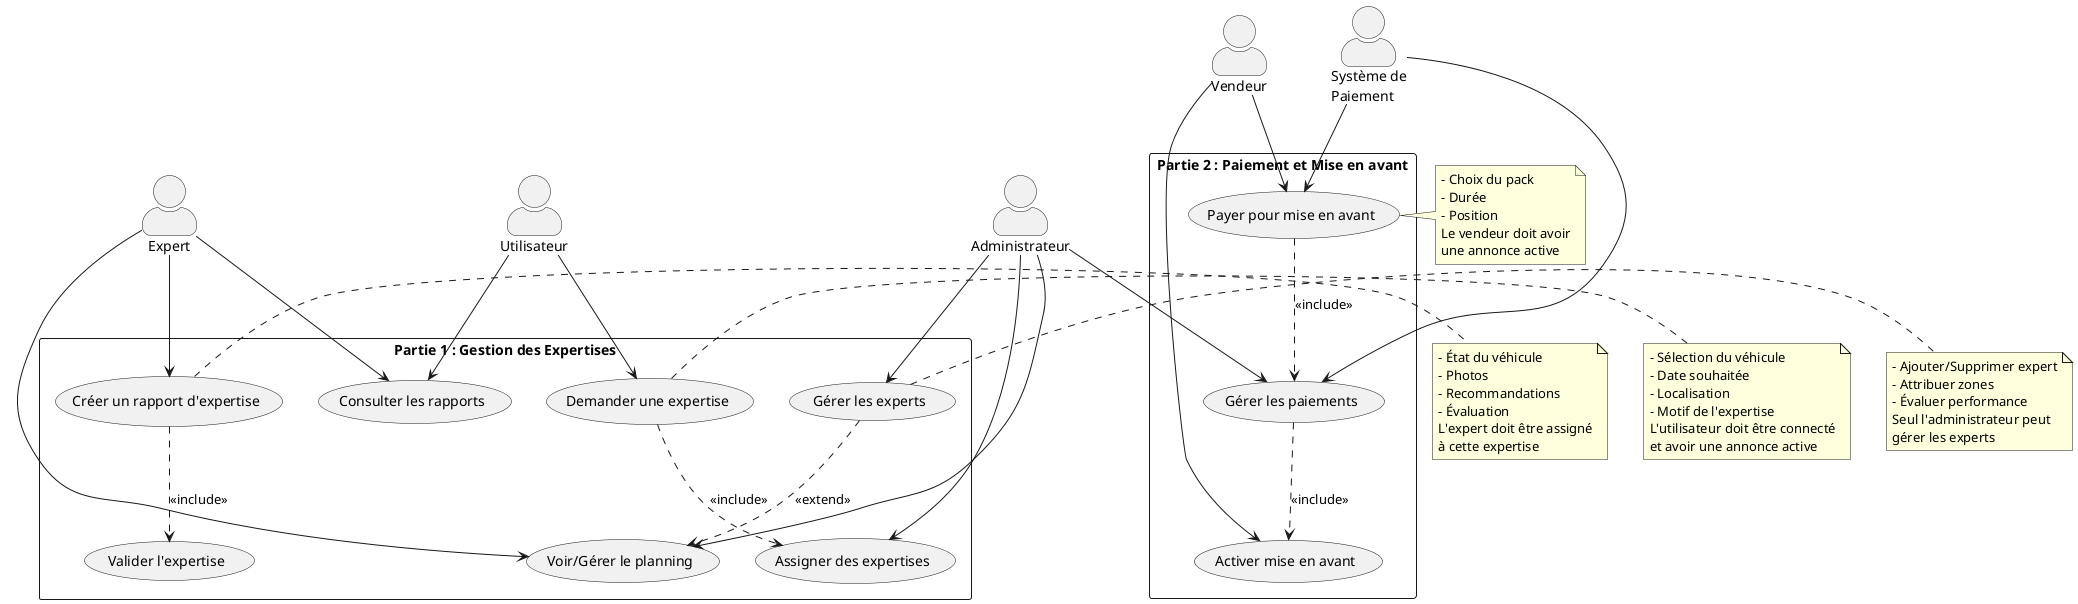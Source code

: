 @startuml Expertise et Paiement - Diagramme de Cas d'Utilisation

skinparam actorStyle awesome
skinparam packageStyle rectangle

' Partie Expertise
actor "Utilisateur" as user
actor "Expert" as expert
actor "Administrateur" as admin

rectangle "Partie 1 : Gestion des Expertises" {
    usecase "Demander une expertise" as UC1
    usecase "Créer un rapport d'expertise" as UC2
    usecase "Valider l'expertise" as UC3
    usecase "Consulter les rapports" as UC4
    usecase "Gérer les experts" as UC5
    usecase "Assigner des expertises" as UC6
    usecase "Voir/Gérer le planning" as UC7
}

user --> UC1
user --> UC4
expert --> UC2
expert --> UC4
expert --> UC7
admin --> UC5
admin --> UC6
admin --> UC7

UC1 ..> UC6 : <<include>>
UC2 ..> UC3 : <<include>>
UC5 ..> UC7 : <<extend>>

note right of UC1
  - Sélection du véhicule
  - Date souhaitée
  - Localisation
  - Motif de l'expertise
  L'utilisateur doit être connecté
  et avoir une annonce active
end note

note right of UC2
  - État du véhicule
  - Photos
  - Recommandations
  - Évaluation
  L'expert doit être assigné
  à cette expertise
end note

note right of UC5
  - Ajouter/Supprimer expert
  - Attribuer zones
  - Évaluer performance
  Seul l'administrateur peut
  gérer les experts
end note

' Partie Paiement
actor "Vendeur" as seller
actor "Système de\nPaiement" as payment

rectangle "Partie 2 : Paiement et Mise en avant" {
    usecase "Payer pour mise en avant" as UC8
    usecase "Gérer les paiements" as UC9
    usecase "Activer mise en avant" as UC10
}

seller --> UC8
payment --> UC8
payment --> UC9
seller --> UC10
admin --> UC9

UC8 ..> UC9 : <<include>>
UC9 ..> UC10 : <<include>>

note right of UC8
  - Choix du pack
  - Durée
  - Position
  Le vendeur doit avoir
  une annonce active
end note

@enduml 